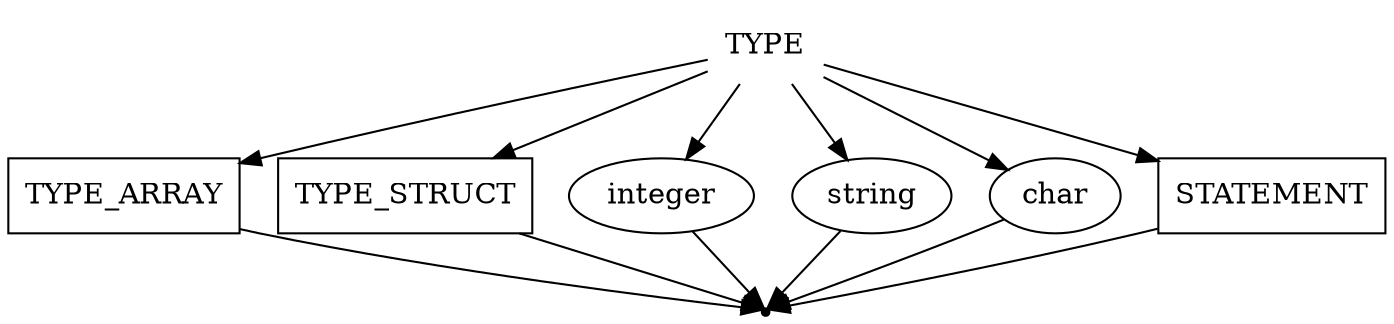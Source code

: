 digraph TYPE{
    start [label=TYPE shape=plaintext]
    array [label=TYPE_ARRAY shape=box]
    struct [label=TYPE_STRUCT shape=box]
    int [label=integer shape=oval]
    str [label=string shape=oval]
    char [label=char shape=oval]
    statement [label=STATEMENT shape=box]
    end [label="" shape=point]

    start -> array
    start -> struct
    start -> int
    start -> str
    start -> char
    start -> statement

    array -> end
    struct -> end
    int -> end
    str -> end
    char -> end
    statement -> end
}
